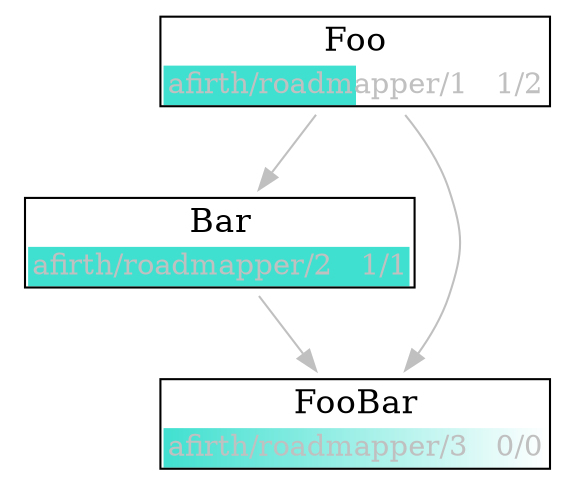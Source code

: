 
digraph {
  node [shape=plaintext fontsize=16,bgcolor=white,  fillcolor=white, style=filled]
  edge [length=100, color=gray, fontcolor=black]
"afirth_roadmapper_1" [label=<
 <TABLE HREF="https://github.com/afirth/roadmapper/milestone/1" BORDER="1" cellspacing="0" cellborder="0">
    <TR>
        <TD>Foo</TD>
    </TR>
    <TR>
        <TD bgcolor="Turquoise;0.5:white"><FONT POINT-SIZE="14.0" COLOR="gray">afirth/roadmapper/1   1/2</FONT></TD>
    </TR>
  </TABLE>>];
    
  "afirth_roadmapper_2" [label=<
 <TABLE HREF="https://github.com/afirth/roadmapper/milestone/2" BORDER="1" cellspacing="0" cellborder="0">
    <TR>
        <TD>Bar</TD>
    </TR>
    <TR>
        <TD bgcolor="Turquoise;0.99:white"><FONT POINT-SIZE="14.0" COLOR="gray">afirth/roadmapper/2   1/1</FONT></TD>
    </TR>
  </TABLE>>];
    "afirth_roadmapper_1" -> "afirth_roadmapper_2";
    
  "afirth_roadmapper_3" [label=<
 <TABLE HREF="https://github.com/afirth/roadmapper/milestone/3" BORDER="1" cellspacing="0" cellborder="0">
    <TR>
        <TD>FooBar</TD>
    </TR>
    <TR>
        <TD bgcolor="Turquoise;0:white"><FONT POINT-SIZE="14.0" COLOR="gray">afirth/roadmapper/3   0/0</FONT></TD>
    </TR>
  </TABLE>>];
    "afirth_roadmapper_1" -> "afirth_roadmapper_3";
    "afirth_roadmapper_2" -> "afirth_roadmapper_3";
    
  
}
